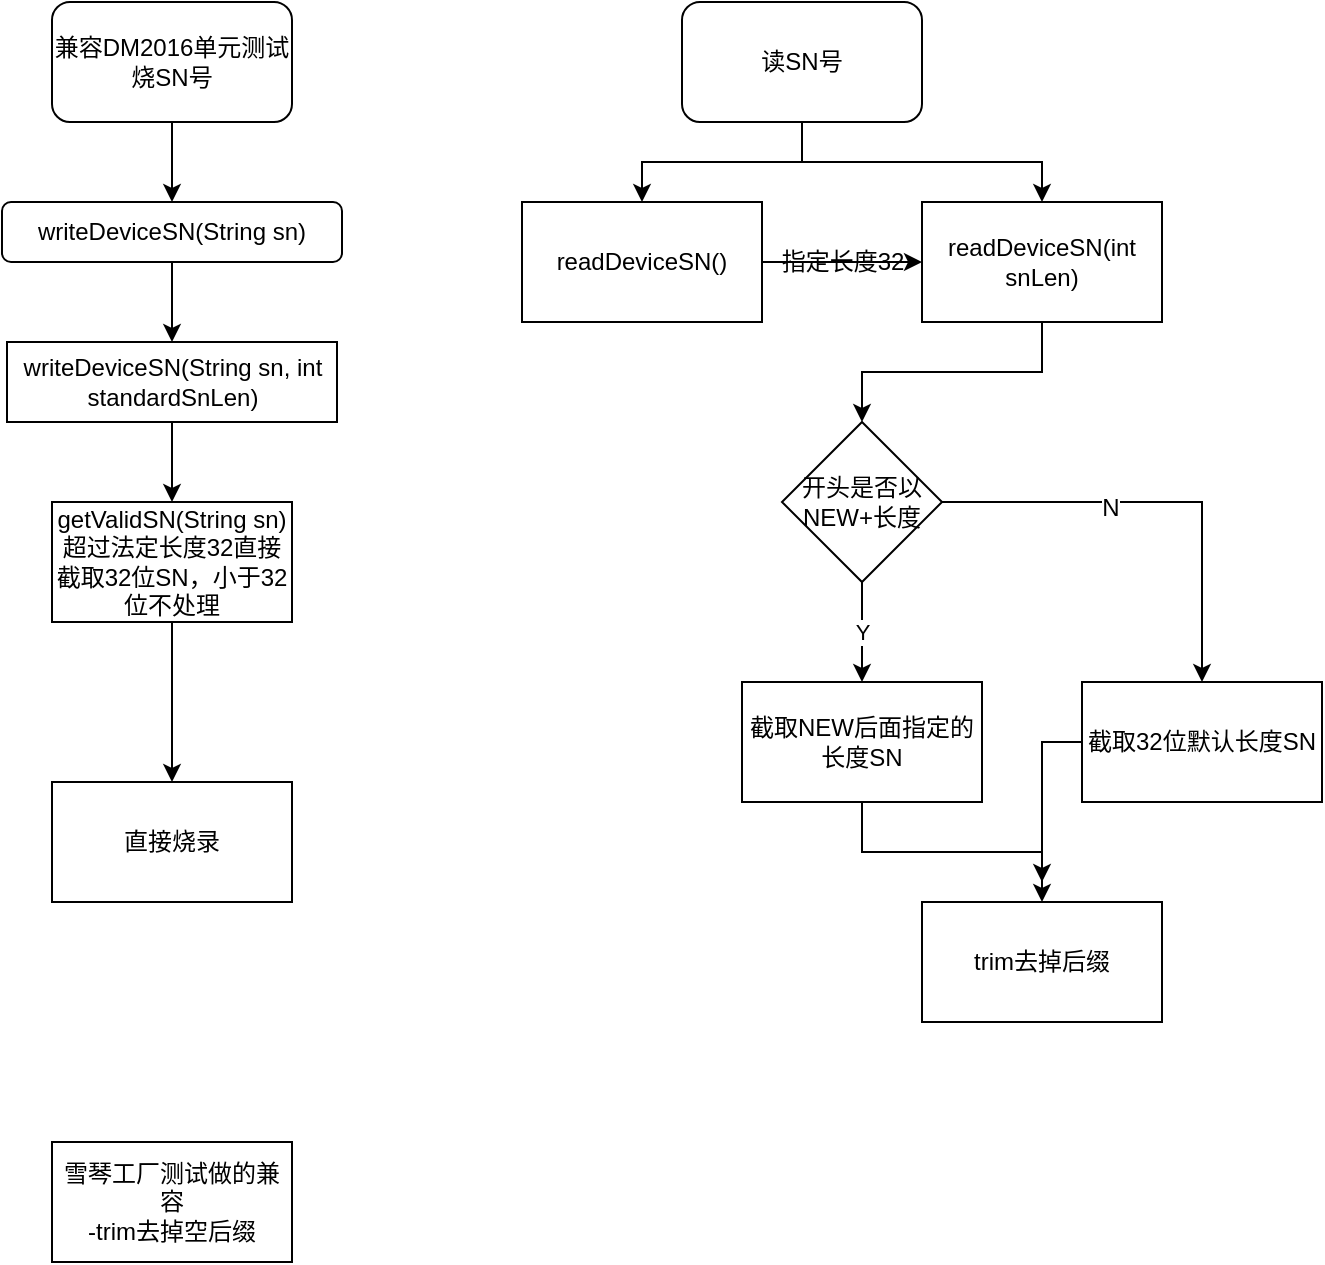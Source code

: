 <mxfile version="12.4.8" type="github">
  <diagram id="C5RBs43oDa-KdzZeNtuy" name="Page-1">
    <mxGraphModel dx="1303" dy="726" grid="1" gridSize="10" guides="1" tooltips="1" connect="1" arrows="1" fold="1" page="1" pageScale="1" pageWidth="827" pageHeight="1169" math="0" shadow="0">
      <root>
        <mxCell id="WIyWlLk6GJQsqaUBKTNV-0"/>
        <mxCell id="WIyWlLk6GJQsqaUBKTNV-1" parent="WIyWlLk6GJQsqaUBKTNV-0"/>
        <mxCell id="pFguc1xYxIA0zYUiJXO3-1" value="" style="edgeStyle=orthogonalEdgeStyle;rounded=0;orthogonalLoop=1;jettySize=auto;html=1;" parent="WIyWlLk6GJQsqaUBKTNV-1" source="WIyWlLk6GJQsqaUBKTNV-3" target="pFguc1xYxIA0zYUiJXO3-0" edge="1">
          <mxGeometry relative="1" as="geometry"/>
        </mxCell>
        <mxCell id="WIyWlLk6GJQsqaUBKTNV-3" value="writeDeviceSN(String sn)" style="rounded=1;whiteSpace=wrap;html=1;fontSize=12;glass=0;strokeWidth=1;shadow=0;" parent="WIyWlLk6GJQsqaUBKTNV-1" vertex="1">
          <mxGeometry x="160" y="110" width="170" height="30" as="geometry"/>
        </mxCell>
        <mxCell id="pFguc1xYxIA0zYUiJXO3-9" value="" style="edgeStyle=orthogonalEdgeStyle;rounded=0;orthogonalLoop=1;jettySize=auto;html=1;" parent="WIyWlLk6GJQsqaUBKTNV-1" source="pFguc1xYxIA0zYUiJXO3-0" target="pFguc1xYxIA0zYUiJXO3-2" edge="1">
          <mxGeometry relative="1" as="geometry"/>
        </mxCell>
        <mxCell id="pFguc1xYxIA0zYUiJXO3-0" value="writeDeviceSN(String sn, int standardSnLen)" style="rounded=0;whiteSpace=wrap;html=1;" parent="WIyWlLk6GJQsqaUBKTNV-1" vertex="1">
          <mxGeometry x="162.5" y="180" width="165" height="40" as="geometry"/>
        </mxCell>
        <mxCell id="pFguc1xYxIA0zYUiJXO3-11" value="" style="edgeStyle=orthogonalEdgeStyle;rounded=0;orthogonalLoop=1;jettySize=auto;html=1;" parent="WIyWlLk6GJQsqaUBKTNV-1" source="pFguc1xYxIA0zYUiJXO3-2" target="pFguc1xYxIA0zYUiJXO3-10" edge="1">
          <mxGeometry relative="1" as="geometry"/>
        </mxCell>
        <mxCell id="pFguc1xYxIA0zYUiJXO3-2" value="getValidSN(String sn)&lt;br&gt;超过法定长度32直接截取32位SN，小于32位不处理" style="rounded=0;whiteSpace=wrap;html=1;" parent="WIyWlLk6GJQsqaUBKTNV-1" vertex="1">
          <mxGeometry x="185" y="260" width="120" height="60" as="geometry"/>
        </mxCell>
        <mxCell id="pFguc1xYxIA0zYUiJXO3-10" value="直接烧录" style="rounded=0;whiteSpace=wrap;html=1;" parent="WIyWlLk6GJQsqaUBKTNV-1" vertex="1">
          <mxGeometry x="185" y="400" width="120" height="60" as="geometry"/>
        </mxCell>
        <mxCell id="pFguc1xYxIA0zYUiJXO3-8" value="" style="edgeStyle=orthogonalEdgeStyle;rounded=0;orthogonalLoop=1;jettySize=auto;html=1;" parent="WIyWlLk6GJQsqaUBKTNV-1" source="pFguc1xYxIA0zYUiJXO3-3" edge="1">
          <mxGeometry relative="1" as="geometry">
            <mxPoint x="245" y="110" as="targetPoint"/>
          </mxGeometry>
        </mxCell>
        <mxCell id="pFguc1xYxIA0zYUiJXO3-3" value="兼容DM2016单元测试&lt;br&gt;烧SN号" style="rounded=1;whiteSpace=wrap;html=1;" parent="WIyWlLk6GJQsqaUBKTNV-1" vertex="1">
          <mxGeometry x="185" y="10" width="120" height="60" as="geometry"/>
        </mxCell>
        <mxCell id="pFguc1xYxIA0zYUiJXO3-14" style="edgeStyle=orthogonalEdgeStyle;rounded=0;orthogonalLoop=1;jettySize=auto;html=1;" parent="WIyWlLk6GJQsqaUBKTNV-1" source="pFguc1xYxIA0zYUiJXO3-12" target="pFguc1xYxIA0zYUiJXO3-13" edge="1">
          <mxGeometry relative="1" as="geometry"/>
        </mxCell>
        <mxCell id="pFguc1xYxIA0zYUiJXO3-17" style="edgeStyle=orthogonalEdgeStyle;rounded=0;orthogonalLoop=1;jettySize=auto;html=1;" parent="WIyWlLk6GJQsqaUBKTNV-1" source="pFguc1xYxIA0zYUiJXO3-12" target="pFguc1xYxIA0zYUiJXO3-16" edge="1">
          <mxGeometry relative="1" as="geometry"/>
        </mxCell>
        <mxCell id="pFguc1xYxIA0zYUiJXO3-12" value="读SN号" style="rounded=1;whiteSpace=wrap;html=1;" parent="WIyWlLk6GJQsqaUBKTNV-1" vertex="1">
          <mxGeometry x="500" y="10" width="120" height="60" as="geometry"/>
        </mxCell>
        <mxCell id="pFguc1xYxIA0zYUiJXO3-18" style="edgeStyle=orthogonalEdgeStyle;rounded=0;orthogonalLoop=1;jettySize=auto;html=1;exitX=1;exitY=0.5;exitDx=0;exitDy=0;entryX=0;entryY=0.5;entryDx=0;entryDy=0;" parent="WIyWlLk6GJQsqaUBKTNV-1" source="pFguc1xYxIA0zYUiJXO3-13" target="pFguc1xYxIA0zYUiJXO3-16" edge="1">
          <mxGeometry relative="1" as="geometry"/>
        </mxCell>
        <mxCell id="pFguc1xYxIA0zYUiJXO3-13" value="readDeviceSN()" style="rounded=0;whiteSpace=wrap;html=1;" parent="WIyWlLk6GJQsqaUBKTNV-1" vertex="1">
          <mxGeometry x="420" y="110" width="120" height="60" as="geometry"/>
        </mxCell>
        <mxCell id="pFguc1xYxIA0zYUiJXO3-22" style="edgeStyle=orthogonalEdgeStyle;rounded=0;orthogonalLoop=1;jettySize=auto;html=1;" parent="WIyWlLk6GJQsqaUBKTNV-1" source="pFguc1xYxIA0zYUiJXO3-16" target="pFguc1xYxIA0zYUiJXO3-21" edge="1">
          <mxGeometry relative="1" as="geometry"/>
        </mxCell>
        <mxCell id="pFguc1xYxIA0zYUiJXO3-16" value="readDeviceSN(int snLen)" style="rounded=0;whiteSpace=wrap;html=1;" parent="WIyWlLk6GJQsqaUBKTNV-1" vertex="1">
          <mxGeometry x="620" y="110" width="120" height="60" as="geometry"/>
        </mxCell>
        <mxCell id="pFguc1xYxIA0zYUiJXO3-19" value="指定长度32" style="text;html=1;align=center;verticalAlign=middle;resizable=0;points=[];autosize=1;" parent="WIyWlLk6GJQsqaUBKTNV-1" vertex="1">
          <mxGeometry x="540" y="130" width="80" height="20" as="geometry"/>
        </mxCell>
        <mxCell id="pFguc1xYxIA0zYUiJXO3-24" value="Y" style="edgeStyle=orthogonalEdgeStyle;rounded=0;orthogonalLoop=1;jettySize=auto;html=1;" parent="WIyWlLk6GJQsqaUBKTNV-1" source="pFguc1xYxIA0zYUiJXO3-21" target="pFguc1xYxIA0zYUiJXO3-23" edge="1">
          <mxGeometry relative="1" as="geometry"/>
        </mxCell>
        <mxCell id="pFguc1xYxIA0zYUiJXO3-26" style="edgeStyle=orthogonalEdgeStyle;rounded=0;orthogonalLoop=1;jettySize=auto;html=1;entryX=0.5;entryY=0;entryDx=0;entryDy=0;" parent="WIyWlLk6GJQsqaUBKTNV-1" source="pFguc1xYxIA0zYUiJXO3-21" target="pFguc1xYxIA0zYUiJXO3-25" edge="1">
          <mxGeometry relative="1" as="geometry"/>
        </mxCell>
        <mxCell id="pFguc1xYxIA0zYUiJXO3-27" value="N" style="text;html=1;align=center;verticalAlign=middle;resizable=0;points=[];labelBackgroundColor=#ffffff;" parent="pFguc1xYxIA0zYUiJXO3-26" vertex="1" connectable="0">
          <mxGeometry x="-0.236" y="-3" relative="1" as="geometry">
            <mxPoint as="offset"/>
          </mxGeometry>
        </mxCell>
        <mxCell id="pFguc1xYxIA0zYUiJXO3-21" value="开头是否以NEW+长度" style="rhombus;whiteSpace=wrap;html=1;" parent="WIyWlLk6GJQsqaUBKTNV-1" vertex="1">
          <mxGeometry x="550" y="220" width="80" height="80" as="geometry"/>
        </mxCell>
        <mxCell id="pFguc1xYxIA0zYUiJXO3-29" style="edgeStyle=orthogonalEdgeStyle;rounded=0;orthogonalLoop=1;jettySize=auto;html=1;exitX=0.5;exitY=1;exitDx=0;exitDy=0;entryX=0.5;entryY=0;entryDx=0;entryDy=0;" parent="WIyWlLk6GJQsqaUBKTNV-1" source="pFguc1xYxIA0zYUiJXO3-23" target="pFguc1xYxIA0zYUiJXO3-28" edge="1">
          <mxGeometry relative="1" as="geometry"/>
        </mxCell>
        <mxCell id="pFguc1xYxIA0zYUiJXO3-23" value="截取NEW后面指定的长度SN" style="rounded=0;whiteSpace=wrap;html=1;" parent="WIyWlLk6GJQsqaUBKTNV-1" vertex="1">
          <mxGeometry x="530" y="350" width="120" height="60" as="geometry"/>
        </mxCell>
        <mxCell id="pFguc1xYxIA0zYUiJXO3-30" style="edgeStyle=orthogonalEdgeStyle;rounded=0;orthogonalLoop=1;jettySize=auto;html=1;" parent="WIyWlLk6GJQsqaUBKTNV-1" source="pFguc1xYxIA0zYUiJXO3-25" edge="1">
          <mxGeometry relative="1" as="geometry">
            <mxPoint x="680" y="450" as="targetPoint"/>
          </mxGeometry>
        </mxCell>
        <mxCell id="pFguc1xYxIA0zYUiJXO3-25" value="截取32位默认长度SN" style="rounded=0;whiteSpace=wrap;html=1;" parent="WIyWlLk6GJQsqaUBKTNV-1" vertex="1">
          <mxGeometry x="700" y="350" width="120" height="60" as="geometry"/>
        </mxCell>
        <mxCell id="pFguc1xYxIA0zYUiJXO3-28" value="trim去掉后缀" style="rounded=0;whiteSpace=wrap;html=1;" parent="WIyWlLk6GJQsqaUBKTNV-1" vertex="1">
          <mxGeometry x="620" y="460" width="120" height="60" as="geometry"/>
        </mxCell>
        <mxCell id="qIY-O3ocaqahMiytE1cl-0" value="雪琴工厂测试做的兼容&lt;br&gt;-trim去掉空后缀" style="rounded=0;whiteSpace=wrap;html=1;" vertex="1" parent="WIyWlLk6GJQsqaUBKTNV-1">
          <mxGeometry x="185" y="580" width="120" height="60" as="geometry"/>
        </mxCell>
      </root>
    </mxGraphModel>
  </diagram>
</mxfile>
